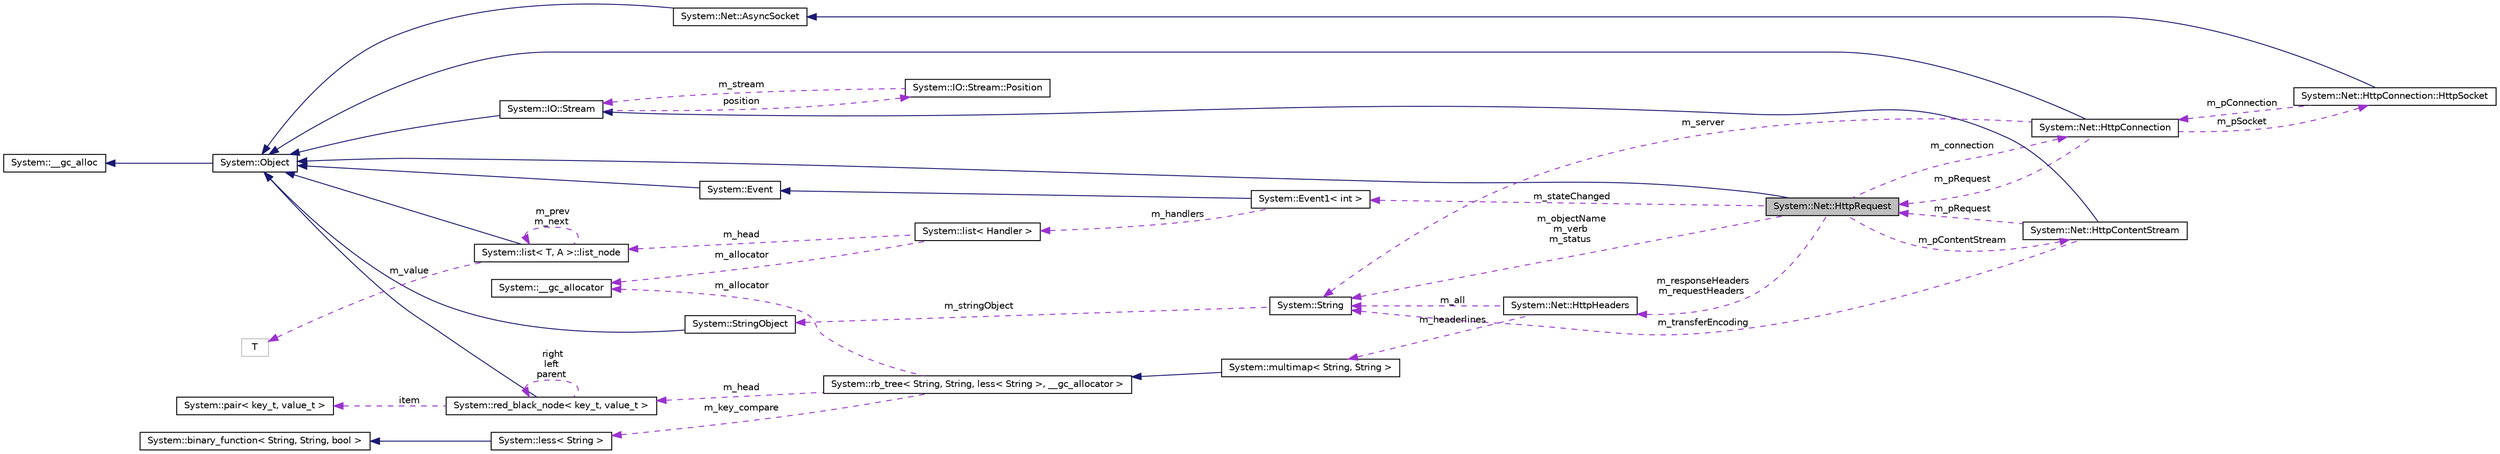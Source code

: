 digraph G
{
  edge [fontname="Helvetica",fontsize="10",labelfontname="Helvetica",labelfontsize="10"];
  node [fontname="Helvetica",fontsize="10",shape=record];
  rankdir="LR";
  Node1 [label="System::Net::HttpRequest",height=0.2,width=0.4,color="black", fillcolor="grey75", style="filled" fontcolor="black"];
  Node2 -> Node1 [dir="back",color="midnightblue",fontsize="10",style="solid",fontname="Helvetica"];
  Node2 [label="System::Object",height=0.2,width=0.4,color="black", fillcolor="white", style="filled",URL="$class_system_1_1_object.html"];
  Node3 -> Node2 [dir="back",color="midnightblue",fontsize="10",style="solid",fontname="Helvetica"];
  Node3 [label="System::__gc_alloc",height=0.2,width=0.4,color="black", fillcolor="white", style="filled",URL="$class_system_1_1____gc__alloc.html"];
  Node4 -> Node1 [dir="back",color="darkorchid3",fontsize="10",style="dashed",label=" m_connection" ,fontname="Helvetica"];
  Node4 [label="System::Net::HttpConnection",height=0.2,width=0.4,color="black", fillcolor="white", style="filled",URL="$class_system_1_1_net_1_1_http_connection.html"];
  Node2 -> Node4 [dir="back",color="midnightblue",fontsize="10",style="solid",fontname="Helvetica"];
  Node5 -> Node4 [dir="back",color="darkorchid3",fontsize="10",style="dashed",label=" m_pSocket" ,fontname="Helvetica"];
  Node5 [label="System::Net::HttpConnection::HttpSocket",height=0.2,width=0.4,color="black", fillcolor="white", style="filled",URL="$class_system_1_1_net_1_1_http_connection_1_1_http_socket.html"];
  Node6 -> Node5 [dir="back",color="midnightblue",fontsize="10",style="solid",fontname="Helvetica"];
  Node6 [label="System::Net::AsyncSocket",height=0.2,width=0.4,color="black", fillcolor="white", style="filled",URL="$class_system_1_1_net_1_1_async_socket.html"];
  Node2 -> Node6 [dir="back",color="midnightblue",fontsize="10",style="solid",fontname="Helvetica"];
  Node4 -> Node5 [dir="back",color="darkorchid3",fontsize="10",style="dashed",label=" m_pConnection" ,fontname="Helvetica"];
  Node1 -> Node4 [dir="back",color="darkorchid3",fontsize="10",style="dashed",label=" m_pRequest" ,fontname="Helvetica"];
  Node7 -> Node4 [dir="back",color="darkorchid3",fontsize="10",style="dashed",label=" m_server" ,fontname="Helvetica"];
  Node7 [label="System::String",height=0.2,width=0.4,color="black", fillcolor="white", style="filled",URL="$class_system_1_1_string.html"];
  Node8 -> Node7 [dir="back",color="darkorchid3",fontsize="10",style="dashed",label=" m_stringObject" ,fontname="Helvetica"];
  Node8 [label="System::StringObject",height=0.2,width=0.4,color="black", fillcolor="white", style="filled",URL="$class_system_1_1_string_object.html"];
  Node2 -> Node8 [dir="back",color="midnightblue",fontsize="10",style="solid",fontname="Helvetica"];
  Node9 -> Node1 [dir="back",color="darkorchid3",fontsize="10",style="dashed",label=" m_stateChanged" ,fontname="Helvetica"];
  Node9 [label="System::Event1\< int \>",height=0.2,width=0.4,color="black", fillcolor="white", style="filled",URL="$class_system_1_1_event1.html"];
  Node10 -> Node9 [dir="back",color="midnightblue",fontsize="10",style="solid",fontname="Helvetica"];
  Node10 [label="System::Event",height=0.2,width=0.4,color="black", fillcolor="white", style="filled",URL="$class_system_1_1_event.html"];
  Node2 -> Node10 [dir="back",color="midnightblue",fontsize="10",style="solid",fontname="Helvetica"];
  Node11 -> Node9 [dir="back",color="darkorchid3",fontsize="10",style="dashed",label=" m_handlers" ,fontname="Helvetica"];
  Node11 [label="System::list\< Handler \>",height=0.2,width=0.4,color="black", fillcolor="white", style="filled",URL="$class_system_1_1list.html"];
  Node12 -> Node11 [dir="back",color="darkorchid3",fontsize="10",style="dashed",label=" m_allocator" ,fontname="Helvetica"];
  Node12 [label="System::__gc_allocator",height=0.2,width=0.4,color="black", fillcolor="white", style="filled",URL="$class_system_1_1____gc__allocator.html"];
  Node13 -> Node11 [dir="back",color="darkorchid3",fontsize="10",style="dashed",label=" m_head" ,fontname="Helvetica"];
  Node13 [label="System::list\< T, A \>::list_node",height=0.2,width=0.4,color="black", fillcolor="white", style="filled",URL="$class_system_1_1list_1_1list__node.html"];
  Node2 -> Node13 [dir="back",color="midnightblue",fontsize="10",style="solid",fontname="Helvetica"];
  Node13 -> Node13 [dir="back",color="darkorchid3",fontsize="10",style="dashed",label=" m_prev\nm_next" ,fontname="Helvetica"];
  Node14 -> Node13 [dir="back",color="darkorchid3",fontsize="10",style="dashed",label=" m_value" ,fontname="Helvetica"];
  Node14 [label="T",height=0.2,width=0.4,color="grey75", fillcolor="white", style="filled"];
  Node15 -> Node1 [dir="back",color="darkorchid3",fontsize="10",style="dashed",label=" m_pContentStream" ,fontname="Helvetica"];
  Node15 [label="System::Net::HttpContentStream",height=0.2,width=0.4,color="black", fillcolor="white", style="filled",URL="$class_system_1_1_net_1_1_http_content_stream.html"];
  Node16 -> Node15 [dir="back",color="midnightblue",fontsize="10",style="solid",fontname="Helvetica"];
  Node16 [label="System::IO::Stream",height=0.2,width=0.4,color="black", fillcolor="white", style="filled",URL="$class_system_1_1_i_o_1_1_stream.html"];
  Node2 -> Node16 [dir="back",color="midnightblue",fontsize="10",style="solid",fontname="Helvetica"];
  Node17 -> Node16 [dir="back",color="darkorchid3",fontsize="10",style="dashed",label=" position" ,fontname="Helvetica"];
  Node17 [label="System::IO::Stream::Position",height=0.2,width=0.4,color="black", fillcolor="white", style="filled",URL="$class_system_1_1_i_o_1_1_stream_1_1_position.html"];
  Node16 -> Node17 [dir="back",color="darkorchid3",fontsize="10",style="dashed",label=" m_stream" ,fontname="Helvetica"];
  Node1 -> Node15 [dir="back",color="darkorchid3",fontsize="10",style="dashed",label=" m_pRequest" ,fontname="Helvetica"];
  Node7 -> Node15 [dir="back",color="darkorchid3",fontsize="10",style="dashed",label=" m_transferEncoding" ,fontname="Helvetica"];
  Node18 -> Node1 [dir="back",color="darkorchid3",fontsize="10",style="dashed",label=" m_responseHeaders\nm_requestHeaders" ,fontname="Helvetica"];
  Node18 [label="System::Net::HttpHeaders",height=0.2,width=0.4,color="black", fillcolor="white", style="filled",URL="$class_system_1_1_net_1_1_http_headers.html"];
  Node19 -> Node18 [dir="back",color="darkorchid3",fontsize="10",style="dashed",label=" m_headerlines" ,fontname="Helvetica"];
  Node19 [label="System::multimap\< String, String \>",height=0.2,width=0.4,color="black", fillcolor="white", style="filled",URL="$class_system_1_1multimap.html"];
  Node20 -> Node19 [dir="back",color="midnightblue",fontsize="10",style="solid",fontname="Helvetica"];
  Node20 [label="System::rb_tree\< String, String, less\< String \>, __gc_allocator \>",height=0.2,width=0.4,color="black", fillcolor="white", style="filled",URL="$class_system_1_1rb__tree.html"];
  Node12 -> Node20 [dir="back",color="darkorchid3",fontsize="10",style="dashed",label=" m_allocator" ,fontname="Helvetica"];
  Node21 -> Node20 [dir="back",color="darkorchid3",fontsize="10",style="dashed",label=" m_key_compare" ,fontname="Helvetica"];
  Node21 [label="System::less\< String \>",height=0.2,width=0.4,color="black", fillcolor="white", style="filled",URL="$class_system_1_1less_3_01_string_01_4.html"];
  Node22 -> Node21 [dir="back",color="midnightblue",fontsize="10",style="solid",fontname="Helvetica"];
  Node22 [label="System::binary_function\< String, String, bool \>",height=0.2,width=0.4,color="black", fillcolor="white", style="filled",URL="$class_system_1_1binary__function.html"];
  Node23 -> Node20 [dir="back",color="darkorchid3",fontsize="10",style="dashed",label=" m_head" ,fontname="Helvetica"];
  Node23 [label="System::red_black_node\< key_t, value_t \>",height=0.2,width=0.4,color="black", fillcolor="white", style="filled",URL="$class_system_1_1red__black__node.html"];
  Node2 -> Node23 [dir="back",color="midnightblue",fontsize="10",style="solid",fontname="Helvetica"];
  Node23 -> Node23 [dir="back",color="darkorchid3",fontsize="10",style="dashed",label=" right\nleft\nparent" ,fontname="Helvetica"];
  Node24 -> Node23 [dir="back",color="darkorchid3",fontsize="10",style="dashed",label=" item" ,fontname="Helvetica"];
  Node24 [label="System::pair\< key_t, value_t \>",height=0.2,width=0.4,color="black", fillcolor="white", style="filled",URL="$class_system_1_1pair.html"];
  Node7 -> Node18 [dir="back",color="darkorchid3",fontsize="10",style="dashed",label=" m_all" ,fontname="Helvetica"];
  Node7 -> Node1 [dir="back",color="darkorchid3",fontsize="10",style="dashed",label=" m_objectName\nm_verb\nm_status" ,fontname="Helvetica"];
}
